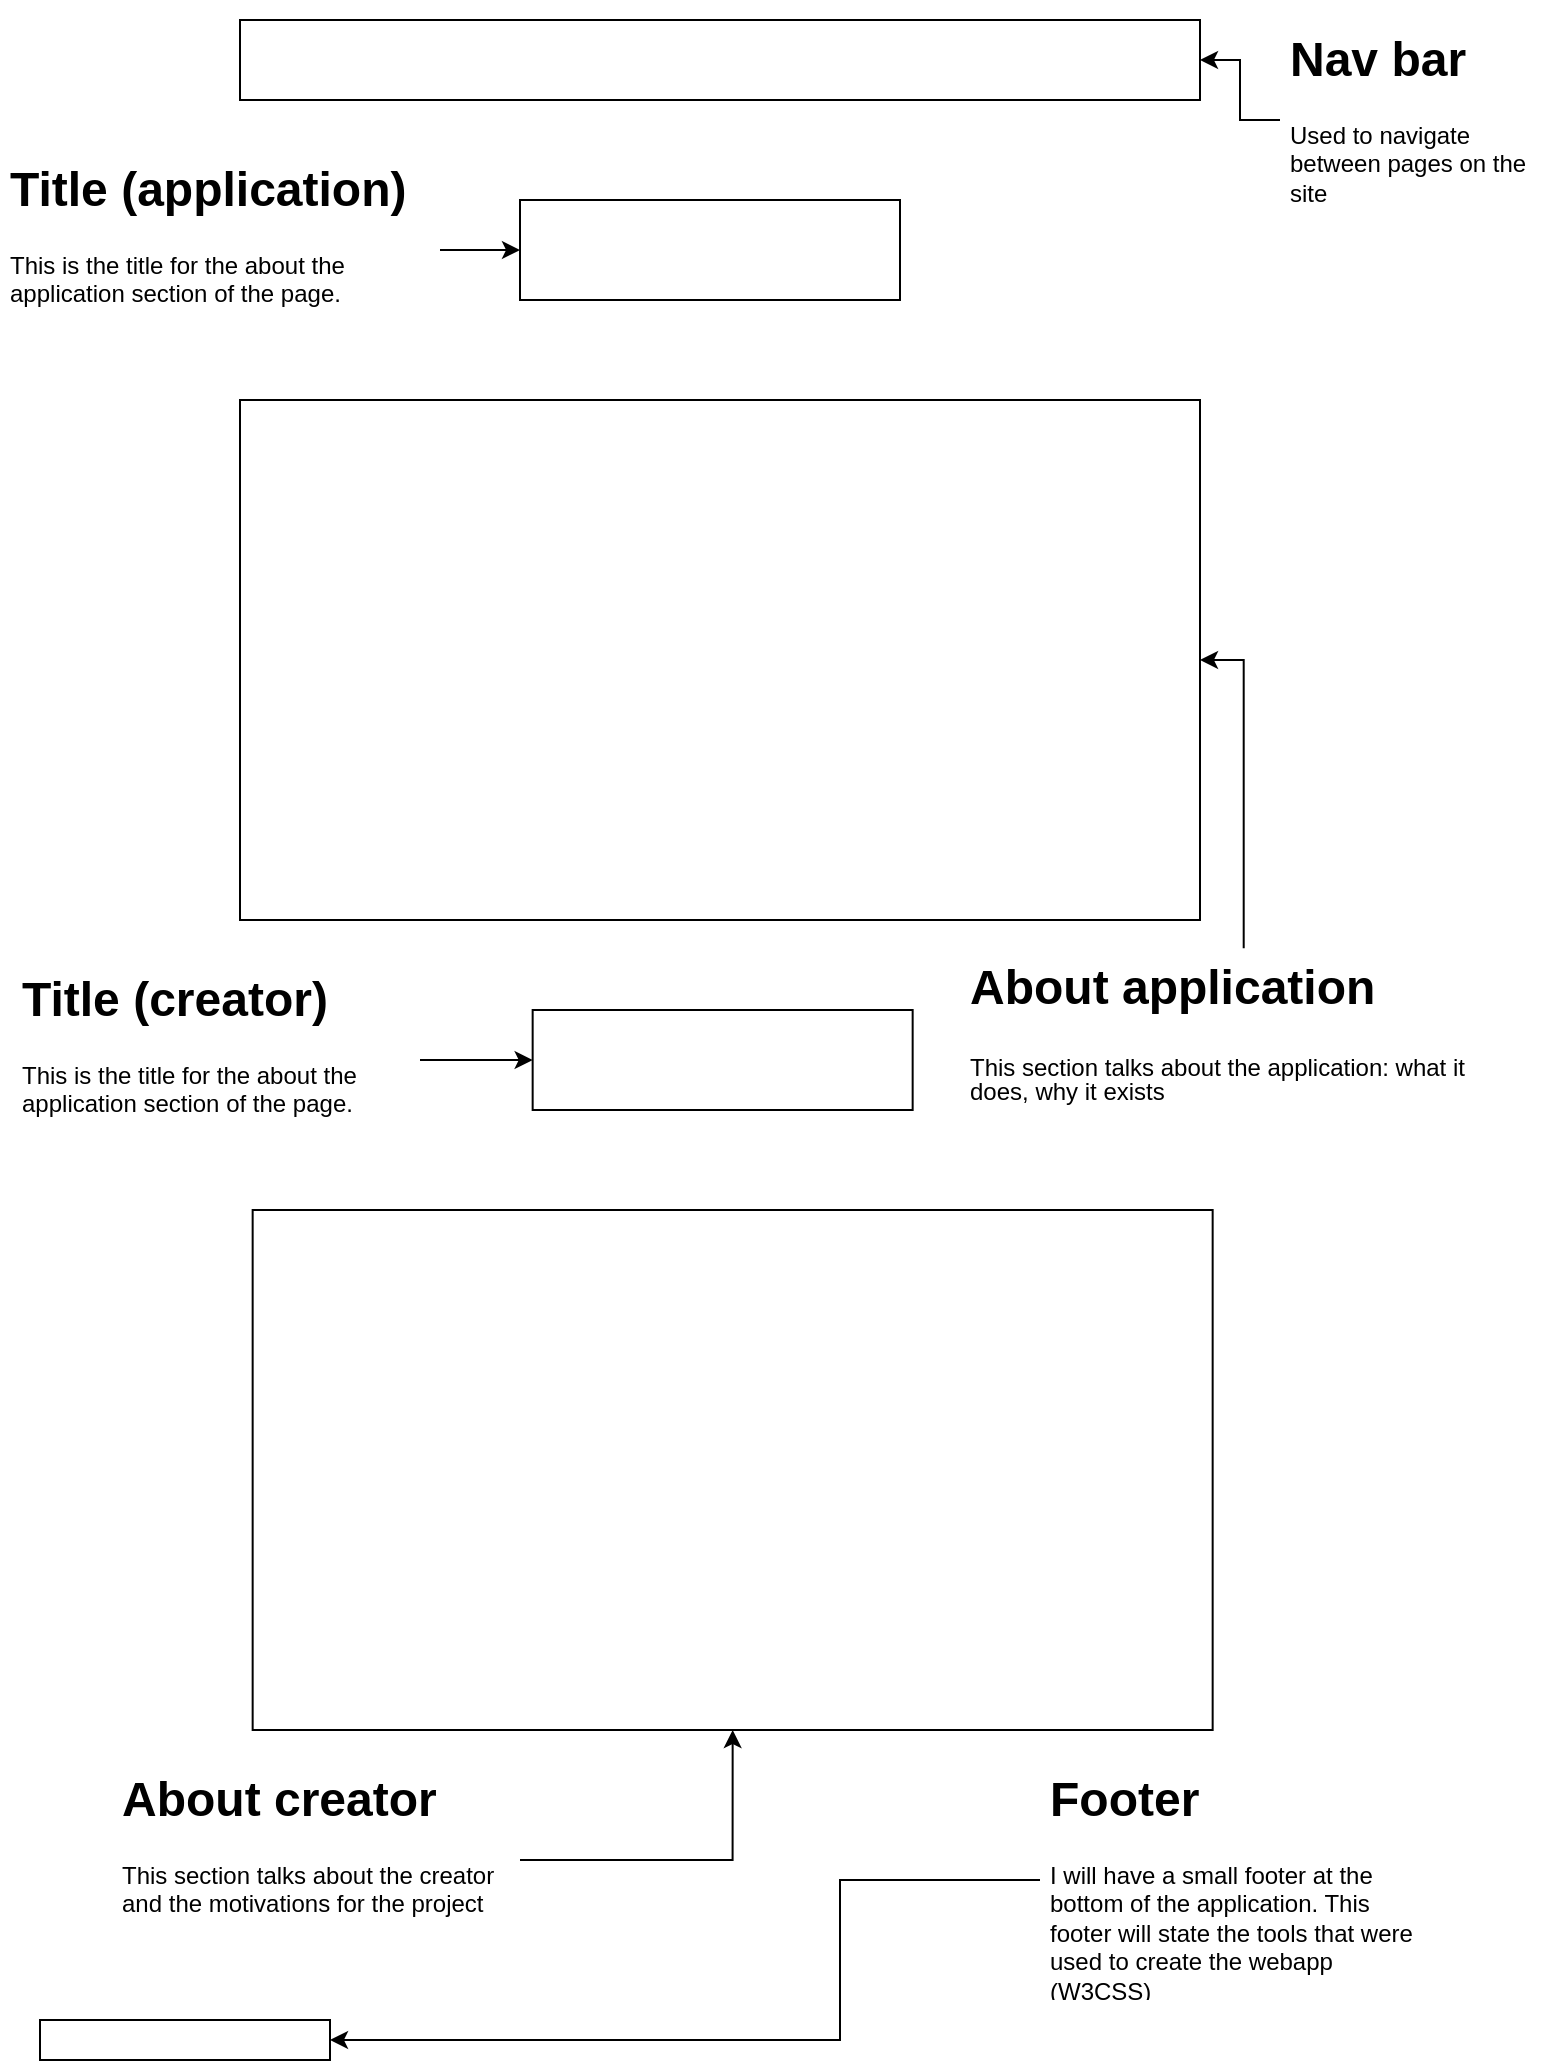 <mxfile version="12.4.2" type="device" pages="1"><diagram id="Nm2ausVflG2A0LWn8ORo" name="Page-1"><mxGraphModel dx="1391" dy="944" grid="1" gridSize="10" guides="1" tooltips="1" connect="1" arrows="1" fold="1" page="1" pageScale="1" pageWidth="827" pageHeight="1169" math="0" shadow="0"><root><mxCell id="0"/><mxCell id="1" parent="0"/><mxCell id="rS0rx5gg2IjXkwJwPkTd-1" value="" style="rounded=0;whiteSpace=wrap;html=1;fillColor=#FFFFFF;strokeColor=#000000;shadow=0;" parent="1" vertex="1"><mxGeometry x="160" y="20" width="480" height="40" as="geometry"/></mxCell><mxCell id="rS0rx5gg2IjXkwJwPkTd-2" value="" style="rounded=0;whiteSpace=wrap;html=1;fillColor=#FFFFFF;strokeColor=#000000;shadow=0;" parent="1" vertex="1"><mxGeometry x="160" y="210" width="480" height="260" as="geometry"/></mxCell><mxCell id="rS0rx5gg2IjXkwJwPkTd-4" value="" style="rounded=0;whiteSpace=wrap;html=1;fillColor=#FFFFFF;strokeColor=#000000;shadow=0;" parent="1" vertex="1"><mxGeometry x="300" y="110" width="190" height="50" as="geometry"/></mxCell><mxCell id="rS0rx5gg2IjXkwJwPkTd-8" style="edgeStyle=orthogonalEdgeStyle;rounded=0;orthogonalLoop=1;jettySize=auto;html=1;entryX=1;entryY=0.5;entryDx=0;entryDy=0;shadow=0;strokeColor=#000000;" parent="1" source="rS0rx5gg2IjXkwJwPkTd-7" target="rS0rx5gg2IjXkwJwPkTd-1" edge="1"><mxGeometry relative="1" as="geometry"><Array as="points"/></mxGeometry></mxCell><mxCell id="rS0rx5gg2IjXkwJwPkTd-7" value="&lt;h1&gt;Nav bar&lt;br&gt;&lt;/h1&gt;&lt;p&gt;Used to navigate between pages on the site&lt;br&gt;&lt;/p&gt;" style="text;html=1;spacing=5;spacingTop=-20;whiteSpace=wrap;overflow=hidden;rounded=0;shadow=0;fontColor=#000000;" parent="1" vertex="1"><mxGeometry x="680" y="20" width="140" height="100" as="geometry"/></mxCell><mxCell id="rS0rx5gg2IjXkwJwPkTd-11" value="" style="edgeStyle=orthogonalEdgeStyle;rounded=0;orthogonalLoop=1;jettySize=auto;html=1;entryX=1;entryY=0.5;entryDx=0;entryDy=0;shadow=0;strokeColor=#000000;" parent="1" source="rS0rx5gg2IjXkwJwPkTd-9" target="rS0rx5gg2IjXkwJwPkTd-2" edge="1"><mxGeometry relative="1" as="geometry"><mxPoint x="760" y="510" as="targetPoint"/></mxGeometry></mxCell><mxCell id="rS0rx5gg2IjXkwJwPkTd-9" value="&lt;h1&gt;&lt;span&gt;About application&lt;/span&gt;&lt;/h1&gt;&lt;h6&gt;&lt;span style=&quot;font-weight: normal&quot;&gt;&lt;font style=&quot;font-size: 12px ; line-height: 100%&quot;&gt;This section talks about the application: what it does, why it exists&lt;/font&gt;&lt;/span&gt;&lt;/h6&gt;" style="text;html=1;spacing=5;spacingTop=-20;whiteSpace=wrap;overflow=hidden;rounded=0;shadow=0;fontColor=#000000;" parent="1" vertex="1"><mxGeometry x="520" y="484.14" width="283.67" height="111.71" as="geometry"/></mxCell><mxCell id="rS0rx5gg2IjXkwJwPkTd-13" style="edgeStyle=orthogonalEdgeStyle;rounded=0;orthogonalLoop=1;jettySize=auto;html=1;entryX=0;entryY=0.5;entryDx=0;entryDy=0;shadow=0;strokeColor=#000000;" parent="1" source="rS0rx5gg2IjXkwJwPkTd-12" target="rS0rx5gg2IjXkwJwPkTd-4" edge="1"><mxGeometry relative="1" as="geometry"/></mxCell><mxCell id="rS0rx5gg2IjXkwJwPkTd-12" value="&lt;h1&gt;Title (application)&lt;br&gt;&lt;/h1&gt;&lt;p&gt;This is the title for the about the application section of the page.&lt;/p&gt;" style="text;html=1;spacing=5;spacingTop=-20;whiteSpace=wrap;overflow=hidden;rounded=0;shadow=0;fontColor=#000000;" parent="1" vertex="1"><mxGeometry x="40" y="85" width="220" height="100" as="geometry"/></mxCell><mxCell id="rS0rx5gg2IjXkwJwPkTd-16" value="" style="rounded=0;whiteSpace=wrap;html=1;fillColor=#FFFFFF;strokeColor=#000000;shadow=0;" parent="1" vertex="1"><mxGeometry x="60" y="1020" width="145" height="20" as="geometry"/></mxCell><mxCell id="rS0rx5gg2IjXkwJwPkTd-18" style="edgeStyle=orthogonalEdgeStyle;rounded=0;orthogonalLoop=1;jettySize=auto;html=1;entryX=1;entryY=0.5;entryDx=0;entryDy=0;shadow=0;strokeColor=#000000;" parent="1" source="rS0rx5gg2IjXkwJwPkTd-17" target="rS0rx5gg2IjXkwJwPkTd-16" edge="1"><mxGeometry relative="1" as="geometry"><Array as="points"><mxPoint x="460" y="950"/><mxPoint x="460" y="1030"/></Array></mxGeometry></mxCell><mxCell id="rS0rx5gg2IjXkwJwPkTd-17" value="&lt;h1&gt;Footer&lt;/h1&gt;&lt;p&gt;I will have a small footer at the bottom of the application. This footer will state the tools that were used to create the webapp (W3CSS)&lt;br&gt;&lt;/p&gt;" style="text;html=1;spacing=5;spacingTop=-20;whiteSpace=wrap;overflow=hidden;rounded=0;shadow=0;fontColor=#000000;" parent="1" vertex="1"><mxGeometry x="560" y="890" width="190" height="120" as="geometry"/></mxCell><mxCell id="46j6FsX7moWKTLytEGlH-2" value="" style="rounded=0;whiteSpace=wrap;html=1;fillColor=#FFFFFF;strokeColor=#000000;shadow=0;" vertex="1" parent="1"><mxGeometry x="166.33" y="615" width="480" height="260" as="geometry"/></mxCell><mxCell id="46j6FsX7moWKTLytEGlH-3" value="" style="rounded=0;whiteSpace=wrap;html=1;fillColor=#FFFFFF;strokeColor=#000000;shadow=0;" vertex="1" parent="1"><mxGeometry x="306.33" y="515" width="190" height="50" as="geometry"/></mxCell><mxCell id="46j6FsX7moWKTLytEGlH-6" style="edgeStyle=orthogonalEdgeStyle;rounded=0;orthogonalLoop=1;jettySize=auto;html=1;entryX=0;entryY=0.5;entryDx=0;entryDy=0;shadow=0;strokeColor=#000000;" edge="1" parent="1" source="46j6FsX7moWKTLytEGlH-7" target="46j6FsX7moWKTLytEGlH-3"><mxGeometry relative="1" as="geometry"/></mxCell><mxCell id="46j6FsX7moWKTLytEGlH-7" value="&lt;h1&gt;Title (creator)&amp;nbsp;&lt;br&gt;&lt;/h1&gt;&lt;p&gt;This is the title for the about the application section of the page.&lt;/p&gt;" style="text;html=1;spacing=5;spacingTop=-20;whiteSpace=wrap;overflow=hidden;rounded=0;shadow=0;fontColor=#000000;" vertex="1" parent="1"><mxGeometry x="46.33" y="490" width="203.67" height="100" as="geometry"/></mxCell><mxCell id="46j6FsX7moWKTLytEGlH-9" style="edgeStyle=orthogonalEdgeStyle;rounded=0;orthogonalLoop=1;jettySize=auto;html=1;entryX=0.5;entryY=1;entryDx=0;entryDy=0;exitX=1;exitY=0.5;exitDx=0;exitDy=0;strokeColor=#000000;" edge="1" parent="1" source="46j6FsX7moWKTLytEGlH-8" target="46j6FsX7moWKTLytEGlH-2"><mxGeometry relative="1" as="geometry"/></mxCell><mxCell id="46j6FsX7moWKTLytEGlH-8" value="&lt;h1&gt;About creator&lt;br&gt;&lt;/h1&gt;&lt;p&gt;This section talks about the creator and the motivations for the project&lt;/p&gt;" style="text;html=1;spacing=5;spacingTop=-20;whiteSpace=wrap;overflow=hidden;rounded=0;shadow=0;fontColor=#000000;" vertex="1" parent="1"><mxGeometry x="96.33" y="890" width="203.67" height="100" as="geometry"/></mxCell></root></mxGraphModel></diagram></mxfile>